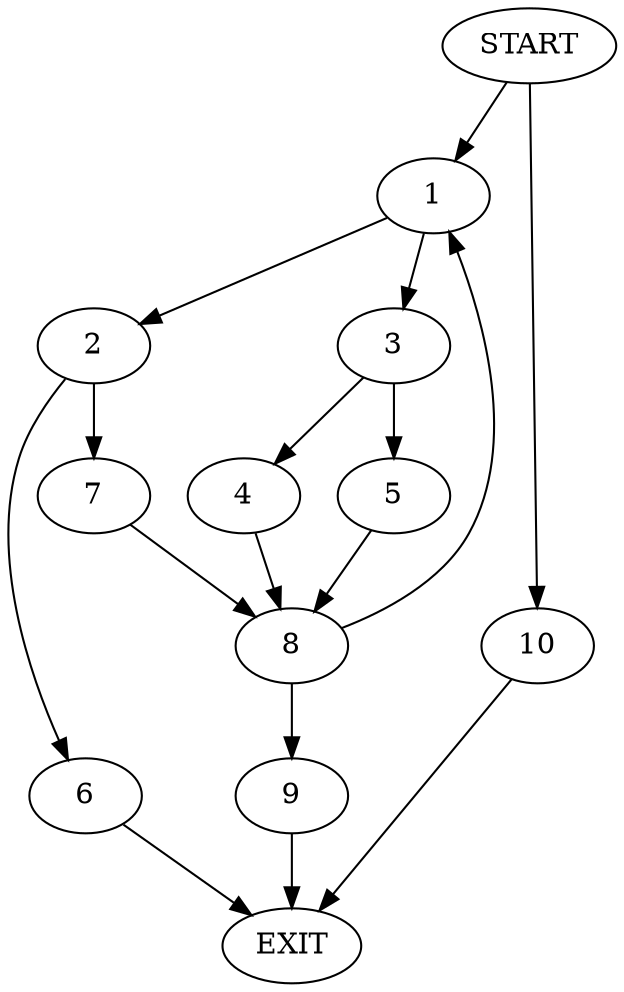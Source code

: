 digraph {
0 [label="START"]
11 [label="EXIT"]
0 -> 1
1 -> 2
1 -> 3
3 -> 4
3 -> 5
2 -> 6
2 -> 7
6 -> 11
7 -> 8
8 -> 9
8 -> 1
4 -> 8
5 -> 8
9 -> 11
0 -> 10
10 -> 11
}
